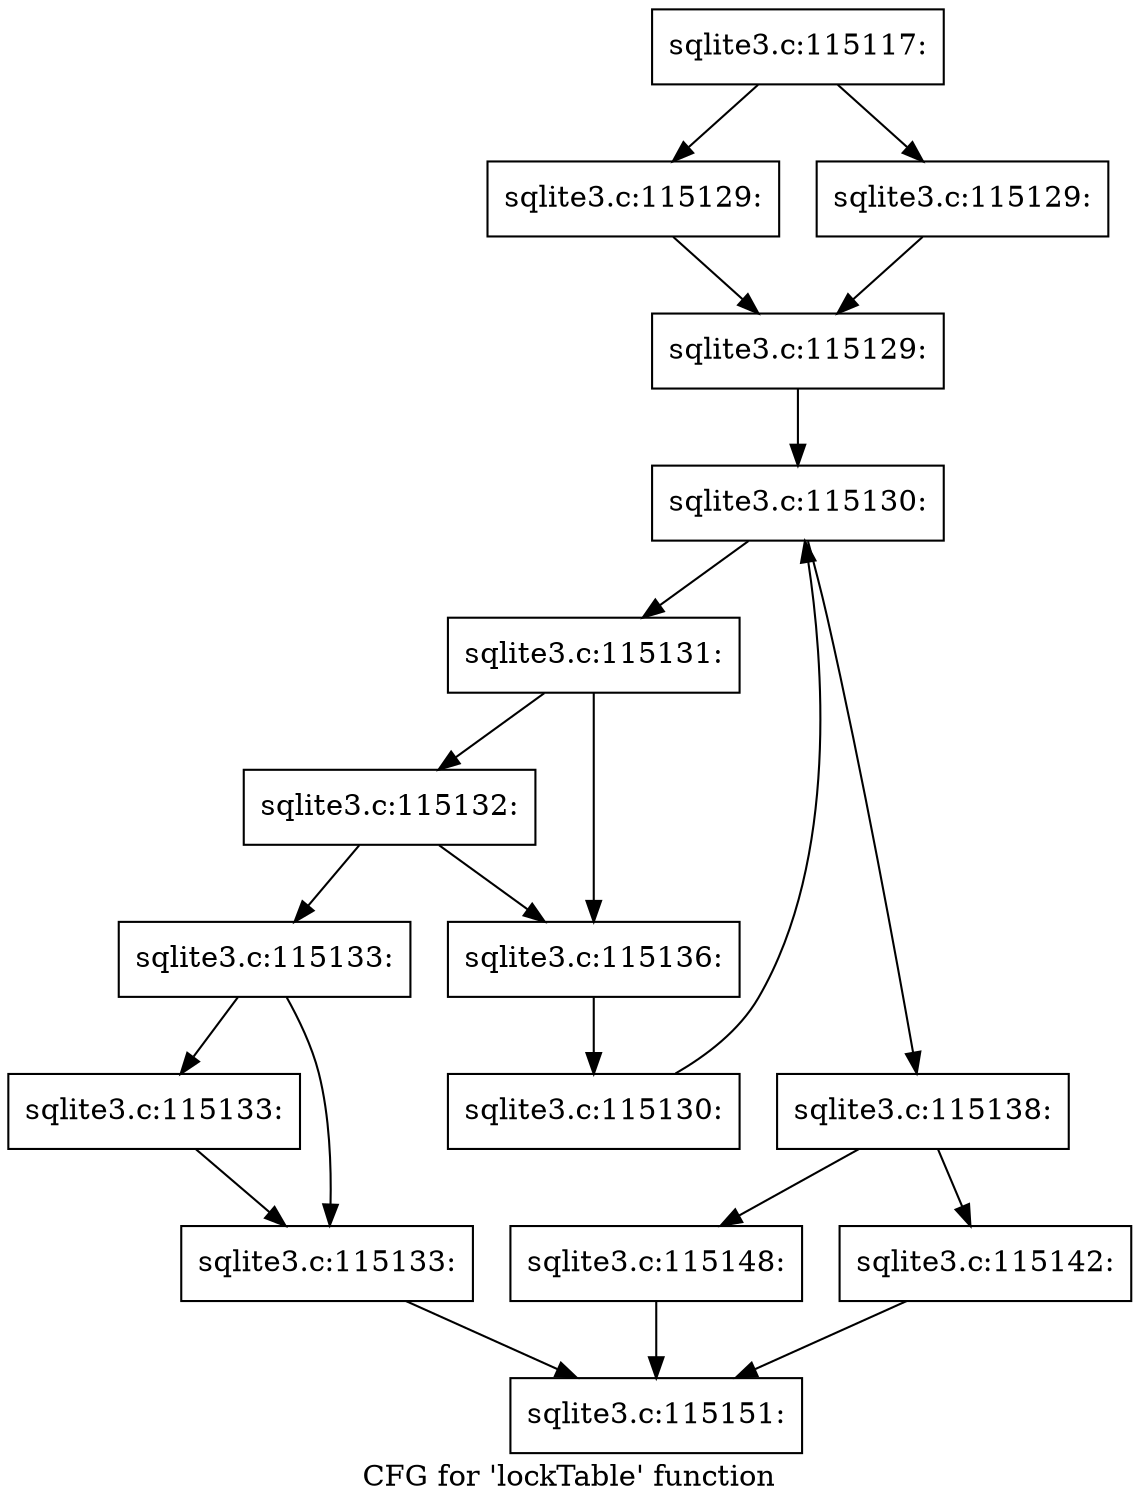 digraph "CFG for 'lockTable' function" {
	label="CFG for 'lockTable' function";

	Node0x55c0f8a4ead0 [shape=record,label="{sqlite3.c:115117:}"];
	Node0x55c0f8a4ead0 -> Node0x55c0f8a50940;
	Node0x55c0f8a4ead0 -> Node0x55c0f8a50990;
	Node0x55c0f8a50940 [shape=record,label="{sqlite3.c:115129:}"];
	Node0x55c0f8a50940 -> Node0x55c0f8a509e0;
	Node0x55c0f8a50990 [shape=record,label="{sqlite3.c:115129:}"];
	Node0x55c0f8a50990 -> Node0x55c0f8a509e0;
	Node0x55c0f8a509e0 [shape=record,label="{sqlite3.c:115129:}"];
	Node0x55c0f8a509e0 -> Node0x55c0f8a51320;
	Node0x55c0f8a51320 [shape=record,label="{sqlite3.c:115130:}"];
	Node0x55c0f8a51320 -> Node0x55c0f8a51540;
	Node0x55c0f8a51320 -> Node0x55c0f8a51170;
	Node0x55c0f8a51540 [shape=record,label="{sqlite3.c:115131:}"];
	Node0x55c0f8a51540 -> Node0x55c0f8a52020;
	Node0x55c0f8a51540 -> Node0x55c0f8a51fd0;
	Node0x55c0f8a52020 [shape=record,label="{sqlite3.c:115132:}"];
	Node0x55c0f8a52020 -> Node0x55c0f8a51f80;
	Node0x55c0f8a52020 -> Node0x55c0f8a51fd0;
	Node0x55c0f8a51f80 [shape=record,label="{sqlite3.c:115133:}"];
	Node0x55c0f8a51f80 -> Node0x55c0f8a52a60;
	Node0x55c0f8a51f80 -> Node0x55c0f8a52ab0;
	Node0x55c0f8a52ab0 [shape=record,label="{sqlite3.c:115133:}"];
	Node0x55c0f8a52ab0 -> Node0x55c0f8a52a60;
	Node0x55c0f8a52a60 [shape=record,label="{sqlite3.c:115133:}"];
	Node0x55c0f8a52a60 -> Node0x55c0f8a54950;
	Node0x55c0f8a51fd0 [shape=record,label="{sqlite3.c:115136:}"];
	Node0x55c0f8a51fd0 -> Node0x55c0f8a514b0;
	Node0x55c0f8a514b0 [shape=record,label="{sqlite3.c:115130:}"];
	Node0x55c0f8a514b0 -> Node0x55c0f8a51320;
	Node0x55c0f8a51170 [shape=record,label="{sqlite3.c:115138:}"];
	Node0x55c0f8a51170 -> Node0x55c0f8a54900;
	Node0x55c0f8a51170 -> Node0x55c0f8a549a0;
	Node0x55c0f8a54900 [shape=record,label="{sqlite3.c:115142:}"];
	Node0x55c0f8a54900 -> Node0x55c0f8a54950;
	Node0x55c0f8a549a0 [shape=record,label="{sqlite3.c:115148:}"];
	Node0x55c0f8a549a0 -> Node0x55c0f8a54950;
	Node0x55c0f8a54950 [shape=record,label="{sqlite3.c:115151:}"];
}
